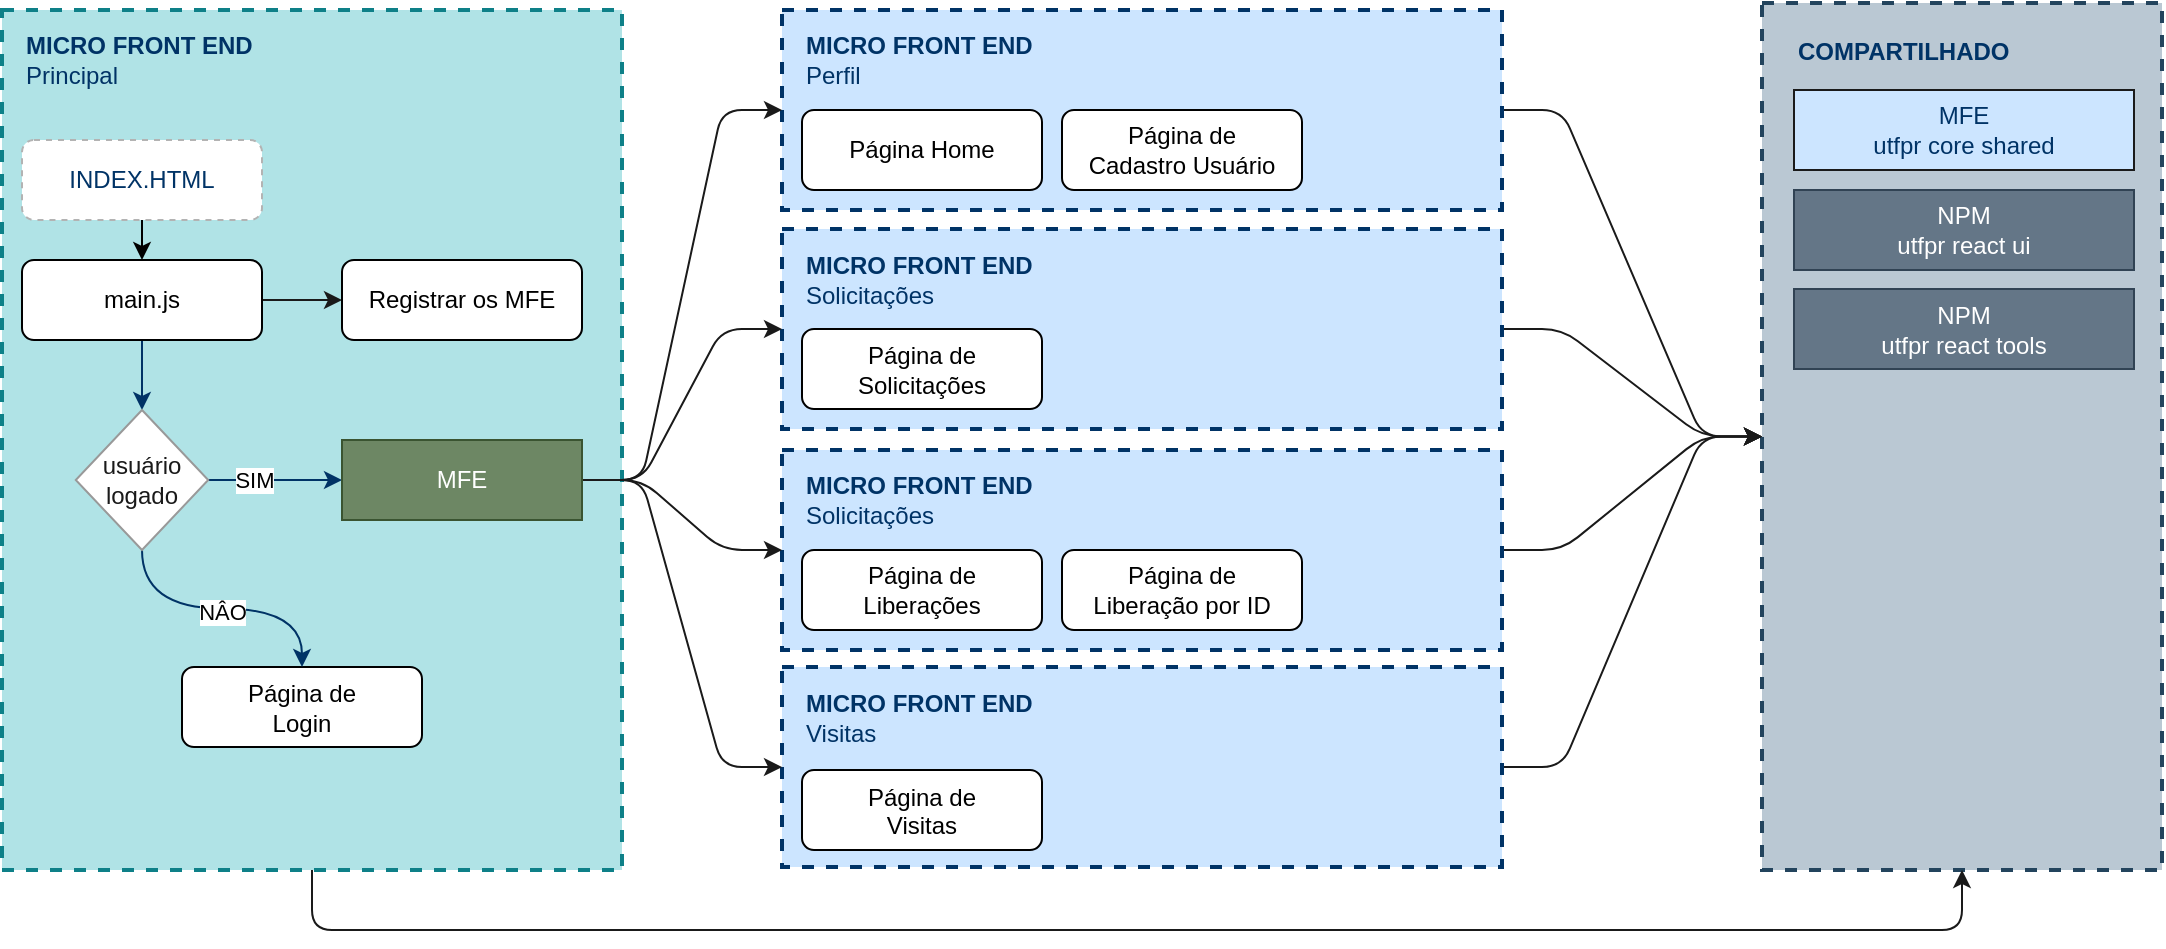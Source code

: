 <mxfile>
    <diagram id="W4wakAxeEz3WiYrWmgnn" name="mfe">
        <mxGraphModel dx="1174" dy="927" grid="1" gridSize="10" guides="1" tooltips="1" connect="1" arrows="1" fold="1" page="1" pageScale="1" pageWidth="827" pageHeight="1169" background="#FFFFFF" math="0" shadow="0">
            <root>
                <mxCell id="0"/>
                <mxCell id="1" parent="0"/>
                <mxCell id="147" value="" style="rounded=0;whiteSpace=wrap;html=1;fillColor=#bac8d3;strokeColor=#23445d;strokeWidth=2;dashed=1;" vertex="1" parent="1">
                    <mxGeometry x="920" y="36.5" width="200" height="433.5" as="geometry"/>
                </mxCell>
                <mxCell id="141" style="edgeStyle=entityRelationEdgeStyle;html=1;fontColor=#003366;strokeColor=#1A1A1A;entryX=0;entryY=0.5;entryDx=0;entryDy=0;" edge="1" parent="1" source="115" target="147">
                    <mxGeometry relative="1" as="geometry"/>
                </mxCell>
                <mxCell id="115" value="" style="rounded=0;whiteSpace=wrap;html=1;fillColor=#CCE5FF;strokeColor=#003366;strokeWidth=2;dashed=1;" vertex="1" parent="1">
                    <mxGeometry x="430" y="368.5" width="360" height="100" as="geometry"/>
                </mxCell>
                <mxCell id="116" value="MICRO FRONT END&lt;br&gt;&lt;span style=&quot;font-weight: 400&quot;&gt;Visitas&lt;/span&gt;" style="text;html=1;strokeColor=none;fillColor=none;align=left;verticalAlign=middle;whiteSpace=wrap;rounded=0;dashed=1;fontColor=#003366;fontStyle=1" vertex="1" parent="1">
                    <mxGeometry x="440" y="378.5" width="140" height="30" as="geometry"/>
                </mxCell>
                <mxCell id="140" style="edgeStyle=entityRelationEdgeStyle;html=1;fontColor=#003366;strokeColor=#1A1A1A;" edge="1" parent="1" source="111" target="147">
                    <mxGeometry relative="1" as="geometry"/>
                </mxCell>
                <mxCell id="111" value="" style="rounded=0;whiteSpace=wrap;html=1;fillColor=#CCE5FF;strokeColor=#003366;strokeWidth=2;dashed=1;" vertex="1" parent="1">
                    <mxGeometry x="430" y="260" width="360" height="100" as="geometry"/>
                </mxCell>
                <mxCell id="112" value="MICRO FRONT END&lt;br&gt;&lt;span style=&quot;font-weight: 400&quot;&gt;Solicitações&lt;/span&gt;" style="text;html=1;strokeColor=none;fillColor=none;align=left;verticalAlign=middle;whiteSpace=wrap;rounded=0;dashed=1;fontColor=#003366;fontStyle=1" vertex="1" parent="1">
                    <mxGeometry x="440" y="270" width="140" height="30" as="geometry"/>
                </mxCell>
                <mxCell id="138" style="edgeStyle=entityRelationEdgeStyle;html=1;entryX=0;entryY=0.5;entryDx=0;entryDy=0;fontColor=#003366;strokeColor=#1A1A1A;" edge="1" parent="1" source="109" target="147">
                    <mxGeometry relative="1" as="geometry"/>
                </mxCell>
                <mxCell id="109" value="" style="rounded=0;whiteSpace=wrap;html=1;fillColor=#CCE5FF;strokeColor=#003366;strokeWidth=2;dashed=1;" vertex="1" parent="1">
                    <mxGeometry x="430" y="149.5" width="360" height="100" as="geometry"/>
                </mxCell>
                <mxCell id="139" style="edgeStyle=entityRelationEdgeStyle;html=1;fontColor=#003366;strokeColor=#1A1A1A;" edge="1" parent="1" source="102" target="147">
                    <mxGeometry relative="1" as="geometry"/>
                </mxCell>
                <mxCell id="102" value="" style="rounded=0;whiteSpace=wrap;html=1;fillColor=#CCE5FF;strokeColor=#003366;strokeWidth=2;dashed=1;" vertex="1" parent="1">
                    <mxGeometry x="430" y="40" width="360" height="100" as="geometry"/>
                </mxCell>
                <mxCell id="103" value="MICRO FRONT END&lt;br&gt;&lt;span style=&quot;font-weight: 400&quot;&gt;Perfil&lt;/span&gt;" style="text;html=1;strokeColor=none;fillColor=none;align=left;verticalAlign=middle;whiteSpace=wrap;rounded=0;dashed=1;fontColor=#003366;fontStyle=1" vertex="1" parent="1">
                    <mxGeometry x="440" y="50" width="140" height="30" as="geometry"/>
                </mxCell>
                <mxCell id="142" style="html=1;entryX=0.5;entryY=1;entryDx=0;entryDy=0;fontColor=#003366;strokeColor=#1A1A1A;exitX=0.5;exitY=1;exitDx=0;exitDy=0;edgeStyle=orthogonalEdgeStyle;" edge="1" parent="1" source="58" target="147">
                    <mxGeometry relative="1" as="geometry">
                        <mxPoint x="330" y="578.5" as="targetPoint"/>
                        <Array as="points">
                            <mxPoint x="195" y="500"/>
                            <mxPoint x="1020" y="500"/>
                        </Array>
                    </mxGeometry>
                </mxCell>
                <mxCell id="58" value="" style="rounded=0;whiteSpace=wrap;html=1;fillColor=#b0e3e6;strokeColor=#0e8088;strokeWidth=2;dashed=1;" vertex="1" parent="1">
                    <mxGeometry x="40" y="40" width="310" height="430" as="geometry"/>
                </mxCell>
                <mxCell id="64" value="Página Home" style="rounded=1;whiteSpace=wrap;html=1;" vertex="1" parent="1">
                    <mxGeometry x="440" y="90" width="120" height="40" as="geometry"/>
                </mxCell>
                <mxCell id="66" value="Página de &lt;br&gt;Cadastro Usuário" style="rounded=1;whiteSpace=wrap;html=1;" vertex="1" parent="1">
                    <mxGeometry x="570" y="90" width="120" height="40" as="geometry"/>
                </mxCell>
                <mxCell id="68" value="Página&amp;nbsp;de &lt;br&gt;Liberações" style="rounded=1;whiteSpace=wrap;html=1;" vertex="1" parent="1">
                    <mxGeometry x="440" y="310" width="120" height="40" as="geometry"/>
                </mxCell>
                <mxCell id="70" value="Página&amp;nbsp;de &lt;br&gt;Liberação por ID" style="rounded=1;whiteSpace=wrap;html=1;" vertex="1" parent="1">
                    <mxGeometry x="570" y="310" width="120" height="40" as="geometry"/>
                </mxCell>
                <mxCell id="71" value="" style="edgeStyle=orthogonalEdgeStyle;curved=1;html=1;strokeColor=#003366;" edge="1" parent="1" source="72" target="83">
                    <mxGeometry relative="1" as="geometry"/>
                </mxCell>
                <mxCell id="107" style="edgeStyle=none;html=1;entryX=0;entryY=0.5;entryDx=0;entryDy=0;strokeColor=#1A1A1A;" edge="1" parent="1" source="72" target="106">
                    <mxGeometry relative="1" as="geometry"/>
                </mxCell>
                <mxCell id="72" value="main.js" style="rounded=1;whiteSpace=wrap;html=1;" vertex="1" parent="1">
                    <mxGeometry x="50" y="165" width="120" height="40" as="geometry"/>
                </mxCell>
                <mxCell id="74" value="Página&amp;nbsp;de &lt;br&gt;Solicitações" style="rounded=1;whiteSpace=wrap;html=1;" vertex="1" parent="1">
                    <mxGeometry x="440" y="199.5" width="120" height="40" as="geometry"/>
                </mxCell>
                <mxCell id="76" value="Página&amp;nbsp;de &lt;br&gt;Visitas" style="rounded=1;whiteSpace=wrap;html=1;verticalAlign=top;" vertex="1" parent="1">
                    <mxGeometry x="440" y="420" width="120" height="40" as="geometry"/>
                </mxCell>
                <mxCell id="78" value="Página de &lt;br&gt;Login" style="rounded=1;whiteSpace=wrap;html=1;" vertex="1" parent="1">
                    <mxGeometry x="130" y="368.5" width="120" height="40" as="geometry"/>
                </mxCell>
                <mxCell id="79" style="edgeStyle=entityRelationEdgeStyle;html=1;exitX=1;exitY=0.5;exitDx=0;exitDy=0;entryX=0;entryY=0.5;entryDx=0;entryDy=0;strokeColor=#003366;" edge="1" parent="1" source="83" target="105">
                    <mxGeometry relative="1" as="geometry"/>
                </mxCell>
                <mxCell id="80" value="SIM" style="edgeLabel;html=1;align=center;verticalAlign=middle;resizable=0;points=[];" vertex="1" connectable="0" parent="79">
                    <mxGeometry x="-0.149" y="-15" relative="1" as="geometry">
                        <mxPoint x="-6" y="-15" as="offset"/>
                    </mxGeometry>
                </mxCell>
                <mxCell id="81" style="edgeStyle=orthogonalEdgeStyle;curved=1;html=1;exitX=0.5;exitY=1;exitDx=0;exitDy=0;strokeColor=#003366;" edge="1" parent="1" source="83" target="78">
                    <mxGeometry relative="1" as="geometry"/>
                </mxCell>
                <mxCell id="82" value="NÂO" style="edgeLabel;html=1;align=center;verticalAlign=middle;resizable=0;points=[];" vertex="1" connectable="0" parent="81">
                    <mxGeometry x="-0.03" y="2" relative="1" as="geometry">
                        <mxPoint x="2" y="3" as="offset"/>
                    </mxGeometry>
                </mxCell>
                <mxCell id="83" value="usuário&lt;br&gt;logado" style="rhombus;whiteSpace=wrap;html=1;strokeColor=#999999;fillColor=#FFFFFF;fontColor=#1A1A1A;" vertex="1" parent="1">
                    <mxGeometry x="76.89" y="240" width="66.22" height="70" as="geometry"/>
                </mxCell>
                <mxCell id="93" value="MICRO FRONT END&lt;br&gt;&lt;span style=&quot;font-weight: 400&quot;&gt;Principal&lt;/span&gt;" style="text;html=1;strokeColor=none;fillColor=none;align=left;verticalAlign=middle;whiteSpace=wrap;rounded=0;dashed=1;fontColor=#003366;fontStyle=1" vertex="1" parent="1">
                    <mxGeometry x="50" y="50" width="130" height="30" as="geometry"/>
                </mxCell>
                <mxCell id="94" style="edgeStyle=none;html=1;entryX=0.5;entryY=0;entryDx=0;entryDy=0;fontColor=#003366;strokeColor=#000000;" edge="1" parent="1" source="95" target="72">
                    <mxGeometry relative="1" as="geometry"/>
                </mxCell>
                <mxCell id="95" value="INDEX.HTML" style="rounded=1;whiteSpace=wrap;html=1;dashed=1;fontColor=#003366;strokeColor=#B3B3B3;strokeWidth=1;fillColor=#FFFFFF;" vertex="1" parent="1">
                    <mxGeometry x="50" y="105" width="120" height="40" as="geometry"/>
                </mxCell>
                <mxCell id="108" style="edgeStyle=entityRelationEdgeStyle;html=1;entryX=0;entryY=0.5;entryDx=0;entryDy=0;strokeColor=#1A1A1A;" edge="1" parent="1" source="105" target="102">
                    <mxGeometry relative="1" as="geometry"/>
                </mxCell>
                <mxCell id="113" style="edgeStyle=entityRelationEdgeStyle;html=1;entryX=0;entryY=0.5;entryDx=0;entryDy=0;strokeColor=#1A1A1A;" edge="1" parent="1" source="105" target="109">
                    <mxGeometry relative="1" as="geometry"/>
                </mxCell>
                <mxCell id="114" style="edgeStyle=entityRelationEdgeStyle;html=1;entryX=0;entryY=0.5;entryDx=0;entryDy=0;strokeColor=#1A1A1A;" edge="1" parent="1" source="105" target="111">
                    <mxGeometry relative="1" as="geometry"/>
                </mxCell>
                <mxCell id="117" style="edgeStyle=entityRelationEdgeStyle;html=1;strokeColor=#1A1A1A;" edge="1" parent="1" source="105" target="115">
                    <mxGeometry relative="1" as="geometry"/>
                </mxCell>
                <mxCell id="105" value="MFE" style="rounded=0;whiteSpace=wrap;html=1;fillColor=#6d8764;strokeColor=#3A5431;fontColor=#ffffff;" vertex="1" parent="1">
                    <mxGeometry x="210" y="255" width="120" height="40" as="geometry"/>
                </mxCell>
                <mxCell id="106" value="Registrar os MFE" style="rounded=1;whiteSpace=wrap;html=1;" vertex="1" parent="1">
                    <mxGeometry x="210" y="165" width="120" height="40" as="geometry"/>
                </mxCell>
                <mxCell id="110" value="MICRO FRONT END&lt;br&gt;&lt;span style=&quot;font-weight: 400&quot;&gt;Solicitações&lt;/span&gt;" style="text;html=1;strokeColor=none;fillColor=none;align=left;verticalAlign=middle;whiteSpace=wrap;rounded=0;dashed=1;fontColor=#003366;fontStyle=1" vertex="1" parent="1">
                    <mxGeometry x="440" y="159.5" width="140" height="30" as="geometry"/>
                </mxCell>
                <mxCell id="144" value="&lt;font color=&quot;#003366&quot;&gt;MFE&lt;br&gt;utfpr core shared&lt;br&gt;&lt;/font&gt;" style="rounded=0;whiteSpace=wrap;html=1;fillColor=#CCE5FF;strokeColor=#1A1A1A;" vertex="1" parent="1">
                    <mxGeometry x="936" y="80" width="170" height="40" as="geometry"/>
                </mxCell>
                <mxCell id="145" value="NPM&lt;br&gt;utfpr react ui" style="rounded=0;whiteSpace=wrap;html=1;fillColor=#647687;strokeColor=#314354;fontColor=#ffffff;" vertex="1" parent="1">
                    <mxGeometry x="936" y="130" width="170" height="40" as="geometry"/>
                </mxCell>
                <mxCell id="146" value="NPM&lt;br&gt;utfpr&amp;nbsp;react tools" style="rounded=0;whiteSpace=wrap;html=1;fillColor=#647687;strokeColor=#314354;fontColor=#ffffff;" vertex="1" parent="1">
                    <mxGeometry x="936" y="179.5" width="170" height="40" as="geometry"/>
                </mxCell>
                <mxCell id="150" value="COMPARTILHADO" style="text;html=1;strokeColor=none;fillColor=none;align=left;verticalAlign=middle;whiteSpace=wrap;rounded=0;dashed=1;fontColor=#003366;fontStyle=1" vertex="1" parent="1">
                    <mxGeometry x="936" y="46" width="140" height="30" as="geometry"/>
                </mxCell>
            </root>
        </mxGraphModel>
    </diagram>
</mxfile>